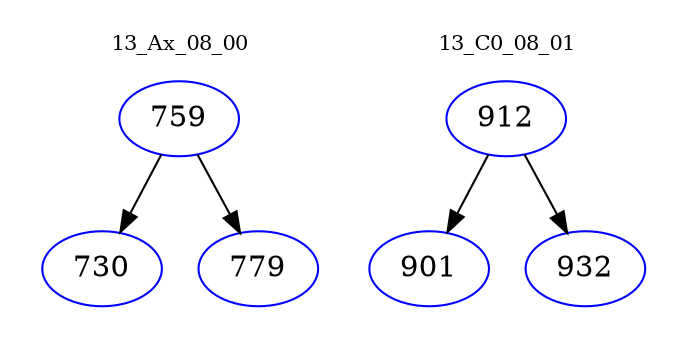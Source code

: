 digraph{
subgraph cluster_0 {
color = white
label = "13_Ax_08_00";
fontsize=10;
T0_759 [label="759", color="blue"]
T0_759 -> T0_730 [color="black"]
T0_730 [label="730", color="blue"]
T0_759 -> T0_779 [color="black"]
T0_779 [label="779", color="blue"]
}
subgraph cluster_1 {
color = white
label = "13_C0_08_01";
fontsize=10;
T1_912 [label="912", color="blue"]
T1_912 -> T1_901 [color="black"]
T1_901 [label="901", color="blue"]
T1_912 -> T1_932 [color="black"]
T1_932 [label="932", color="blue"]
}
}
